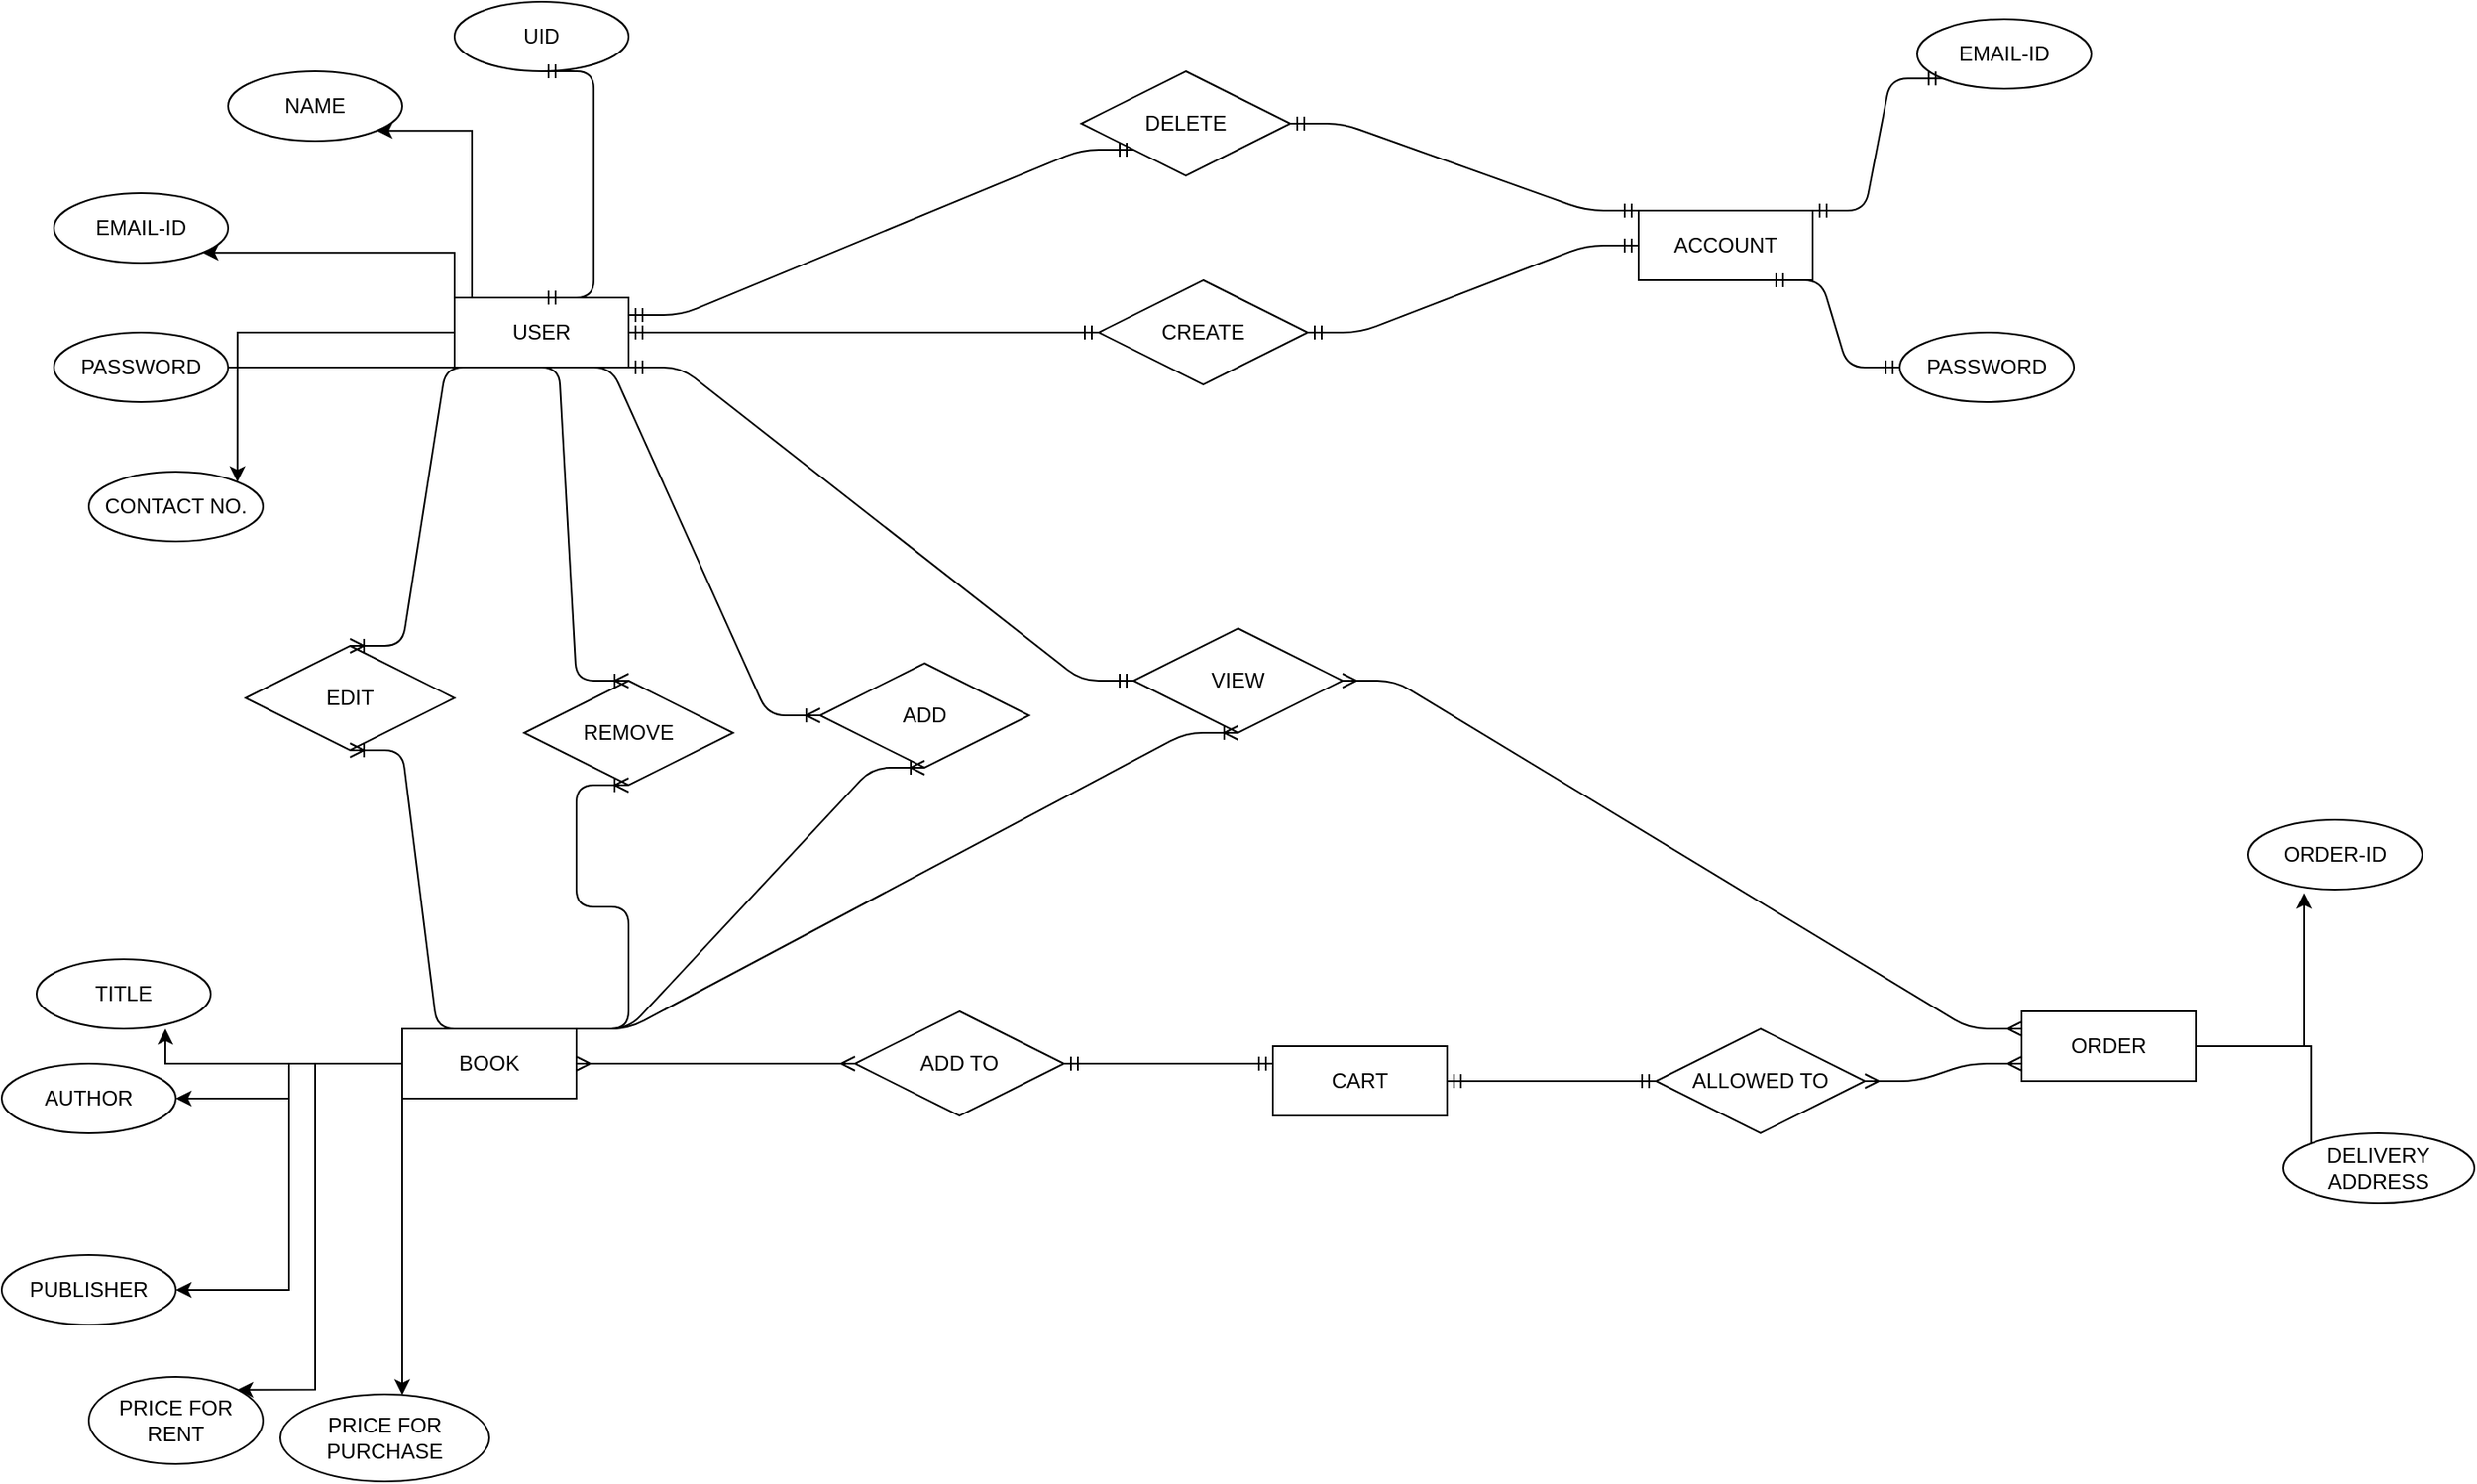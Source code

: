 <mxfile version="14.5.6" type="github" pages="2">
  <diagram id="R2lEEEUBdFMjLlhIrx00" name="Page-1">
    <mxGraphModel dx="2616" dy="964" grid="1" gridSize="10" guides="1" tooltips="1" connect="1" arrows="1" fold="1" page="0" pageScale="1" pageWidth="850" pageHeight="1100" math="0" shadow="0" extFonts="Permanent Marker^https://fonts.googleapis.com/css?family=Permanent+Marker">
      <root>
        <mxCell id="0" />
        <mxCell id="1" parent="0" />
        <mxCell id="95Yf1RK7qpwSNx_Vrwnt-2" value="ACCOUNT" style="whiteSpace=wrap;html=1;align=center;direction=west;" parent="1" vertex="1">
          <mxGeometry x="540" y="140" width="100" height="40" as="geometry" />
        </mxCell>
        <mxCell id="95Yf1RK7qpwSNx_Vrwnt-3" value="CART" style="whiteSpace=wrap;html=1;align=center;" parent="1" vertex="1">
          <mxGeometry x="330" y="620" width="100" height="40" as="geometry" />
        </mxCell>
        <mxCell id="GVpLDkUb0NbIspzq1a3F-18" style="edgeStyle=orthogonalEdgeStyle;rounded=0;orthogonalLoop=1;jettySize=auto;html=1;entryX=0.74;entryY=1;entryDx=0;entryDy=0;entryPerimeter=0;" edge="1" parent="1" source="95Yf1RK7qpwSNx_Vrwnt-4" target="uRdpHeNovBFYjoBfP8PL-19">
          <mxGeometry relative="1" as="geometry" />
        </mxCell>
        <mxCell id="GVpLDkUb0NbIspzq1a3F-19" style="edgeStyle=orthogonalEdgeStyle;rounded=0;orthogonalLoop=1;jettySize=auto;html=1;" edge="1" parent="1" source="95Yf1RK7qpwSNx_Vrwnt-4" target="uRdpHeNovBFYjoBfP8PL-23">
          <mxGeometry relative="1" as="geometry">
            <Array as="points">
              <mxPoint x="-170" y="780" />
              <mxPoint x="-170" y="780" />
            </Array>
          </mxGeometry>
        </mxCell>
        <mxCell id="GVpLDkUb0NbIspzq1a3F-21" style="edgeStyle=orthogonalEdgeStyle;rounded=0;orthogonalLoop=1;jettySize=auto;html=1;entryX=1;entryY=0;entryDx=0;entryDy=0;" edge="1" parent="1" source="95Yf1RK7qpwSNx_Vrwnt-4" target="uRdpHeNovBFYjoBfP8PL-24">
          <mxGeometry relative="1" as="geometry">
            <Array as="points">
              <mxPoint x="-220" y="630" />
              <mxPoint x="-220" y="818" />
            </Array>
          </mxGeometry>
        </mxCell>
        <mxCell id="GVpLDkUb0NbIspzq1a3F-27" style="edgeStyle=orthogonalEdgeStyle;rounded=0;orthogonalLoop=1;jettySize=auto;html=1;entryX=1;entryY=0.5;entryDx=0;entryDy=0;" edge="1" parent="1" source="95Yf1RK7qpwSNx_Vrwnt-4" target="uRdpHeNovBFYjoBfP8PL-22">
          <mxGeometry relative="1" as="geometry" />
        </mxCell>
        <mxCell id="GVpLDkUb0NbIspzq1a3F-28" style="edgeStyle=orthogonalEdgeStyle;rounded=0;orthogonalLoop=1;jettySize=auto;html=1;entryX=1;entryY=0.5;entryDx=0;entryDy=0;" edge="1" parent="1" source="95Yf1RK7qpwSNx_Vrwnt-4" target="uRdpHeNovBFYjoBfP8PL-21">
          <mxGeometry relative="1" as="geometry" />
        </mxCell>
        <mxCell id="95Yf1RK7qpwSNx_Vrwnt-4" value="BOOK&lt;br&gt;" style="whiteSpace=wrap;html=1;align=center;" parent="1" vertex="1">
          <mxGeometry x="-170" y="610" width="100" height="40" as="geometry" />
        </mxCell>
        <mxCell id="GVpLDkUb0NbIspzq1a3F-15" style="edgeStyle=orthogonalEdgeStyle;rounded=0;orthogonalLoop=1;jettySize=auto;html=1;exitX=0;exitY=0.5;exitDx=0;exitDy=0;entryX=1;entryY=1;entryDx=0;entryDy=0;" edge="1" parent="1" source="95Yf1RK7qpwSNx_Vrwnt-5" target="uRdpHeNovBFYjoBfP8PL-4">
          <mxGeometry relative="1" as="geometry">
            <mxPoint x="-140" y="150" as="targetPoint" />
            <Array as="points">
              <mxPoint x="-130" y="210" />
              <mxPoint x="-130" y="94" />
            </Array>
          </mxGeometry>
        </mxCell>
        <mxCell id="GVpLDkUb0NbIspzq1a3F-16" style="edgeStyle=orthogonalEdgeStyle;rounded=0;orthogonalLoop=1;jettySize=auto;html=1;exitX=1;exitY=0.5;exitDx=0;exitDy=0;entryX=1;entryY=1;entryDx=0;entryDy=0;" edge="1" parent="1" source="uRdpHeNovBFYjoBfP8PL-7" target="uRdpHeNovBFYjoBfP8PL-3">
          <mxGeometry relative="1" as="geometry">
            <Array as="points">
              <mxPoint x="-140" y="230" />
              <mxPoint x="-140" y="164" />
            </Array>
          </mxGeometry>
        </mxCell>
        <mxCell id="GVpLDkUb0NbIspzq1a3F-17" style="edgeStyle=orthogonalEdgeStyle;rounded=0;orthogonalLoop=1;jettySize=auto;html=1;entryX=1;entryY=0;entryDx=0;entryDy=0;" edge="1" parent="1" source="95Yf1RK7qpwSNx_Vrwnt-5" target="uRdpHeNovBFYjoBfP8PL-6">
          <mxGeometry relative="1" as="geometry">
            <mxPoint x="-250" y="280" as="targetPoint" />
          </mxGeometry>
        </mxCell>
        <mxCell id="95Yf1RK7qpwSNx_Vrwnt-5" value="USER" style="whiteSpace=wrap;html=1;align=center;" parent="1" vertex="1">
          <mxGeometry x="-140" y="190" width="100" height="40" as="geometry" />
        </mxCell>
        <mxCell id="GVpLDkUb0NbIspzq1a3F-23" style="edgeStyle=orthogonalEdgeStyle;rounded=0;orthogonalLoop=1;jettySize=auto;html=1;entryX=0.32;entryY=1.05;entryDx=0;entryDy=0;entryPerimeter=0;" edge="1" parent="1" source="95Yf1RK7qpwSNx_Vrwnt-8" target="uRdpHeNovBFYjoBfP8PL-28">
          <mxGeometry relative="1" as="geometry" />
        </mxCell>
        <mxCell id="GVpLDkUb0NbIspzq1a3F-24" style="edgeStyle=orthogonalEdgeStyle;rounded=0;orthogonalLoop=1;jettySize=auto;html=1;entryX=0;entryY=1;entryDx=0;entryDy=0;" edge="1" parent="1" source="95Yf1RK7qpwSNx_Vrwnt-8" target="uRdpHeNovBFYjoBfP8PL-27">
          <mxGeometry relative="1" as="geometry" />
        </mxCell>
        <mxCell id="95Yf1RK7qpwSNx_Vrwnt-8" value="ORDER&lt;br&gt;" style="whiteSpace=wrap;html=1;align=center;" parent="1" vertex="1">
          <mxGeometry x="760" y="600" width="100" height="40" as="geometry" />
        </mxCell>
        <mxCell id="uRdpHeNovBFYjoBfP8PL-3" value="EMAIL-ID&lt;br&gt;" style="ellipse;whiteSpace=wrap;html=1;align=center;" parent="1" vertex="1">
          <mxGeometry x="-370" y="130" width="100" height="40" as="geometry" />
        </mxCell>
        <mxCell id="uRdpHeNovBFYjoBfP8PL-4" value="NAME&lt;br&gt;" style="ellipse;whiteSpace=wrap;html=1;align=center;" parent="1" vertex="1">
          <mxGeometry x="-270" y="60" width="100" height="40" as="geometry" />
        </mxCell>
        <mxCell id="uRdpHeNovBFYjoBfP8PL-5" value="UID&lt;br&gt;" style="ellipse;whiteSpace=wrap;html=1;align=center;" parent="1" vertex="1">
          <mxGeometry x="-140" y="20" width="100" height="40" as="geometry" />
        </mxCell>
        <mxCell id="uRdpHeNovBFYjoBfP8PL-6" value="CONTACT NO.&lt;br&gt;" style="ellipse;whiteSpace=wrap;html=1;align=center;" parent="1" vertex="1">
          <mxGeometry x="-350" y="290" width="100" height="40" as="geometry" />
        </mxCell>
        <mxCell id="uRdpHeNovBFYjoBfP8PL-7" value="PASSWORD&lt;br&gt;" style="ellipse;whiteSpace=wrap;html=1;align=center;" parent="1" vertex="1">
          <mxGeometry x="-370" y="210" width="100" height="40" as="geometry" />
        </mxCell>
        <mxCell id="uRdpHeNovBFYjoBfP8PL-10" value="PASSWORD" style="ellipse;whiteSpace=wrap;html=1;align=center;" parent="1" vertex="1">
          <mxGeometry x="690" y="210" width="100" height="40" as="geometry" />
        </mxCell>
        <mxCell id="uRdpHeNovBFYjoBfP8PL-11" value="EMAIL-ID" style="ellipse;whiteSpace=wrap;html=1;align=center;" parent="1" vertex="1">
          <mxGeometry x="700" y="30" width="100" height="40" as="geometry" />
        </mxCell>
        <mxCell id="uRdpHeNovBFYjoBfP8PL-12" value="CREATE" style="shape=rhombus;perimeter=rhombusPerimeter;whiteSpace=wrap;html=1;align=center;" parent="1" vertex="1">
          <mxGeometry x="230" y="180" width="120" height="60" as="geometry" />
        </mxCell>
        <mxCell id="uRdpHeNovBFYjoBfP8PL-13" value="DELETE" style="shape=rhombus;perimeter=rhombusPerimeter;whiteSpace=wrap;html=1;align=center;" parent="1" vertex="1">
          <mxGeometry x="220" y="60" width="120" height="60" as="geometry" />
        </mxCell>
        <mxCell id="uRdpHeNovBFYjoBfP8PL-14" value="ADD" style="shape=rhombus;perimeter=rhombusPerimeter;whiteSpace=wrap;html=1;align=center;" parent="1" vertex="1">
          <mxGeometry x="70" y="400" width="120" height="60" as="geometry" />
        </mxCell>
        <mxCell id="uRdpHeNovBFYjoBfP8PL-15" value="VIEW" style="shape=rhombus;perimeter=rhombusPerimeter;whiteSpace=wrap;html=1;align=center;" parent="1" vertex="1">
          <mxGeometry x="250" y="380" width="120" height="60" as="geometry" />
        </mxCell>
        <mxCell id="uRdpHeNovBFYjoBfP8PL-16" value="REMOVE" style="shape=rhombus;perimeter=rhombusPerimeter;whiteSpace=wrap;html=1;align=center;" parent="1" vertex="1">
          <mxGeometry x="-100" y="410" width="120" height="60" as="geometry" />
        </mxCell>
        <mxCell id="uRdpHeNovBFYjoBfP8PL-17" value="EDIT&lt;br&gt;" style="shape=rhombus;perimeter=rhombusPerimeter;whiteSpace=wrap;html=1;align=center;" parent="1" vertex="1">
          <mxGeometry x="-260" y="390" width="120" height="60" as="geometry" />
        </mxCell>
        <mxCell id="uRdpHeNovBFYjoBfP8PL-19" value="TITLE" style="ellipse;whiteSpace=wrap;html=1;align=center;" parent="1" vertex="1">
          <mxGeometry x="-380" y="570" width="100" height="40" as="geometry" />
        </mxCell>
        <mxCell id="uRdpHeNovBFYjoBfP8PL-21" value="PUBLISHER" style="ellipse;whiteSpace=wrap;html=1;align=center;" parent="1" vertex="1">
          <mxGeometry x="-400" y="740" width="100" height="40" as="geometry" />
        </mxCell>
        <mxCell id="uRdpHeNovBFYjoBfP8PL-22" value="AUTHOR" style="ellipse;whiteSpace=wrap;html=1;align=center;" parent="1" vertex="1">
          <mxGeometry x="-400" y="630" width="100" height="40" as="geometry" />
        </mxCell>
        <mxCell id="uRdpHeNovBFYjoBfP8PL-23" value="PRICE FOR PURCHASE" style="ellipse;whiteSpace=wrap;html=1;align=center;" parent="1" vertex="1">
          <mxGeometry x="-240" y="820" width="120" height="50" as="geometry" />
        </mxCell>
        <mxCell id="uRdpHeNovBFYjoBfP8PL-24" value="PRICE FOR RENT" style="ellipse;whiteSpace=wrap;html=1;align=center;" parent="1" vertex="1">
          <mxGeometry x="-350" y="810" width="100" height="50" as="geometry" />
        </mxCell>
        <mxCell id="uRdpHeNovBFYjoBfP8PL-25" value="ALLOWED TO" style="shape=rhombus;perimeter=rhombusPerimeter;whiteSpace=wrap;html=1;align=center;" parent="1" vertex="1">
          <mxGeometry x="550" y="610" width="120" height="60" as="geometry" />
        </mxCell>
        <mxCell id="uRdpHeNovBFYjoBfP8PL-26" value="ADD TO" style="shape=rhombus;perimeter=rhombusPerimeter;whiteSpace=wrap;html=1;align=center;" parent="1" vertex="1">
          <mxGeometry x="90" y="600" width="120" height="60" as="geometry" />
        </mxCell>
        <mxCell id="uRdpHeNovBFYjoBfP8PL-27" value="DELIVERY ADDRESS&lt;br&gt;" style="ellipse;whiteSpace=wrap;html=1;align=center;" parent="1" vertex="1">
          <mxGeometry x="910" y="670" width="110" height="40" as="geometry" />
        </mxCell>
        <mxCell id="uRdpHeNovBFYjoBfP8PL-28" value="ORDER-ID" style="ellipse;whiteSpace=wrap;html=1;align=center;" parent="1" vertex="1">
          <mxGeometry x="890" y="490" width="100" height="40" as="geometry" />
        </mxCell>
        <mxCell id="uRdpHeNovBFYjoBfP8PL-30" value="" style="edgeStyle=entityRelationEdgeStyle;fontSize=12;html=1;endArrow=ERmandOne;startArrow=ERmandOne;exitX=1;exitY=0.5;exitDx=0;exitDy=0;entryX=0;entryY=0.5;entryDx=0;entryDy=0;" parent="1" source="95Yf1RK7qpwSNx_Vrwnt-5" target="uRdpHeNovBFYjoBfP8PL-12" edge="1">
          <mxGeometry width="100" height="100" relative="1" as="geometry">
            <mxPoint x="480" y="490" as="sourcePoint" />
            <mxPoint x="580" y="390" as="targetPoint" />
          </mxGeometry>
        </mxCell>
        <mxCell id="uRdpHeNovBFYjoBfP8PL-31" value="" style="edgeStyle=entityRelationEdgeStyle;fontSize=12;html=1;endArrow=ERmandOne;startArrow=ERmandOne;exitX=1;exitY=0.25;exitDx=0;exitDy=0;entryX=0;entryY=1;entryDx=0;entryDy=0;" parent="1" source="95Yf1RK7qpwSNx_Vrwnt-5" target="uRdpHeNovBFYjoBfP8PL-13" edge="1">
          <mxGeometry width="100" height="100" relative="1" as="geometry">
            <mxPoint x="480" y="490" as="sourcePoint" />
            <mxPoint x="580" y="390" as="targetPoint" />
          </mxGeometry>
        </mxCell>
        <mxCell id="uRdpHeNovBFYjoBfP8PL-32" value="" style="edgeStyle=entityRelationEdgeStyle;fontSize=12;html=1;endArrow=ERmandOne;startArrow=ERmandOne;exitX=1;exitY=1;exitDx=0;exitDy=0;entryX=1;entryY=0.5;entryDx=0;entryDy=0;" parent="1" source="95Yf1RK7qpwSNx_Vrwnt-2" target="uRdpHeNovBFYjoBfP8PL-13" edge="1">
          <mxGeometry width="100" height="100" relative="1" as="geometry">
            <mxPoint x="480" y="490" as="sourcePoint" />
            <mxPoint x="580" y="390" as="targetPoint" />
          </mxGeometry>
        </mxCell>
        <mxCell id="uRdpHeNovBFYjoBfP8PL-33" value="" style="edgeStyle=entityRelationEdgeStyle;fontSize=12;html=1;endArrow=ERmandOne;startArrow=ERmandOne;exitX=1;exitY=0.5;exitDx=0;exitDy=0;entryX=1;entryY=0.5;entryDx=0;entryDy=0;" parent="1" source="uRdpHeNovBFYjoBfP8PL-12" edge="1" target="95Yf1RK7qpwSNx_Vrwnt-2">
          <mxGeometry width="100" height="100" relative="1" as="geometry">
            <mxPoint x="480" y="490" as="sourcePoint" />
            <mxPoint x="810" y="180" as="targetPoint" />
          </mxGeometry>
        </mxCell>
        <mxCell id="uRdpHeNovBFYjoBfP8PL-34" value="" style="edgeStyle=entityRelationEdgeStyle;fontSize=12;html=1;endArrow=ERmandOne;startArrow=ERmandOne;entryX=0;entryY=1;entryDx=0;entryDy=0;exitX=0;exitY=1;exitDx=0;exitDy=0;" parent="1" source="95Yf1RK7qpwSNx_Vrwnt-2" target="uRdpHeNovBFYjoBfP8PL-11" edge="1">
          <mxGeometry width="100" height="100" relative="1" as="geometry">
            <mxPoint x="480" y="490" as="sourcePoint" />
            <mxPoint x="580" y="390" as="targetPoint" />
          </mxGeometry>
        </mxCell>
        <mxCell id="uRdpHeNovBFYjoBfP8PL-35" value="" style="edgeStyle=entityRelationEdgeStyle;fontSize=12;html=1;endArrow=ERmandOne;startArrow=ERmandOne;exitX=0.25;exitY=0;exitDx=0;exitDy=0;entryX=0;entryY=0.5;entryDx=0;entryDy=0;" parent="1" source="95Yf1RK7qpwSNx_Vrwnt-2" target="uRdpHeNovBFYjoBfP8PL-10" edge="1">
          <mxGeometry width="100" height="100" relative="1" as="geometry">
            <mxPoint x="480" y="490" as="sourcePoint" />
            <mxPoint x="890" y="270" as="targetPoint" />
          </mxGeometry>
        </mxCell>
        <mxCell id="uRdpHeNovBFYjoBfP8PL-39" value="" style="edgeStyle=entityRelationEdgeStyle;fontSize=12;html=1;endArrow=ERmandOne;startArrow=ERmandOne;entryX=0.5;entryY=1;entryDx=0;entryDy=0;exitX=0.5;exitY=0;exitDx=0;exitDy=0;exitPerimeter=0;" parent="1" source="95Yf1RK7qpwSNx_Vrwnt-5" target="uRdpHeNovBFYjoBfP8PL-5" edge="1">
          <mxGeometry width="100" height="100" relative="1" as="geometry">
            <mxPoint x="-130" y="170" as="sourcePoint" />
            <mxPoint x="-30" y="70" as="targetPoint" />
          </mxGeometry>
        </mxCell>
        <mxCell id="GVpLDkUb0NbIspzq1a3F-3" value="" style="edgeStyle=entityRelationEdgeStyle;fontSize=12;html=1;endArrow=ERoneToMany;entryX=0.5;entryY=0;entryDx=0;entryDy=0;exitX=0.3;exitY=1;exitDx=0;exitDy=0;exitPerimeter=0;" edge="1" parent="1" source="95Yf1RK7qpwSNx_Vrwnt-5" target="uRdpHeNovBFYjoBfP8PL-16">
          <mxGeometry width="100" height="100" relative="1" as="geometry">
            <mxPoint x="-70" y="230" as="sourcePoint" />
            <mxPoint x="-46" y="500" as="targetPoint" />
          </mxGeometry>
        </mxCell>
        <mxCell id="GVpLDkUb0NbIspzq1a3F-4" value="" style="edgeStyle=entityRelationEdgeStyle;fontSize=12;html=1;endArrow=ERoneToMany;entryX=0;entryY=0.5;entryDx=0;entryDy=0;" edge="1" parent="1" target="uRdpHeNovBFYjoBfP8PL-14">
          <mxGeometry width="100" height="100" relative="1" as="geometry">
            <mxPoint x="-80" y="230" as="sourcePoint" />
            <mxPoint x="540" y="350" as="targetPoint" />
          </mxGeometry>
        </mxCell>
        <mxCell id="GVpLDkUb0NbIspzq1a3F-5" value="" style="edgeStyle=entityRelationEdgeStyle;fontSize=12;html=1;endArrow=ERoneToMany;exitX=0.25;exitY=1;exitDx=0;exitDy=0;entryX=0.5;entryY=0;entryDx=0;entryDy=0;" edge="1" parent="1" source="95Yf1RK7qpwSNx_Vrwnt-5" target="uRdpHeNovBFYjoBfP8PL-17">
          <mxGeometry width="100" height="100" relative="1" as="geometry">
            <mxPoint x="440" y="450" as="sourcePoint" />
            <mxPoint x="540" y="350" as="targetPoint" />
          </mxGeometry>
        </mxCell>
        <mxCell id="GVpLDkUb0NbIspzq1a3F-6" value="" style="edgeStyle=entityRelationEdgeStyle;fontSize=12;html=1;endArrow=ERoneToMany;entryX=0.5;entryY=1;entryDx=0;entryDy=0;exitX=0.5;exitY=0;exitDx=0;exitDy=0;" edge="1" parent="1" source="95Yf1RK7qpwSNx_Vrwnt-4" target="uRdpHeNovBFYjoBfP8PL-17">
          <mxGeometry width="100" height="100" relative="1" as="geometry">
            <mxPoint x="440" y="650" as="sourcePoint" />
            <mxPoint x="540" y="550" as="targetPoint" />
          </mxGeometry>
        </mxCell>
        <mxCell id="GVpLDkUb0NbIspzq1a3F-7" value="" style="edgeStyle=entityRelationEdgeStyle;fontSize=12;html=1;endArrow=ERoneToMany;entryX=0.5;entryY=1;entryDx=0;entryDy=0;exitX=1;exitY=0;exitDx=0;exitDy=0;" edge="1" parent="1" source="95Yf1RK7qpwSNx_Vrwnt-4" target="uRdpHeNovBFYjoBfP8PL-16">
          <mxGeometry width="100" height="100" relative="1" as="geometry">
            <mxPoint x="440" y="650" as="sourcePoint" />
            <mxPoint x="540" y="550" as="targetPoint" />
          </mxGeometry>
        </mxCell>
        <mxCell id="GVpLDkUb0NbIspzq1a3F-8" value="" style="edgeStyle=entityRelationEdgeStyle;fontSize=12;html=1;endArrow=ERoneToMany;entryX=0.5;entryY=1;entryDx=0;entryDy=0;exitX=1;exitY=0;exitDx=0;exitDy=0;" edge="1" parent="1" source="95Yf1RK7qpwSNx_Vrwnt-4" target="uRdpHeNovBFYjoBfP8PL-14">
          <mxGeometry width="100" height="100" relative="1" as="geometry">
            <mxPoint x="440" y="650" as="sourcePoint" />
            <mxPoint x="540" y="550" as="targetPoint" />
          </mxGeometry>
        </mxCell>
        <mxCell id="GVpLDkUb0NbIspzq1a3F-9" value="" style="edgeStyle=entityRelationEdgeStyle;fontSize=12;html=1;endArrow=ERoneToMany;entryX=0.5;entryY=1;entryDx=0;entryDy=0;exitX=1;exitY=0;exitDx=0;exitDy=0;" edge="1" parent="1" source="95Yf1RK7qpwSNx_Vrwnt-4" target="uRdpHeNovBFYjoBfP8PL-15">
          <mxGeometry width="100" height="100" relative="1" as="geometry">
            <mxPoint x="440" y="650" as="sourcePoint" />
            <mxPoint x="540" y="550" as="targetPoint" />
          </mxGeometry>
        </mxCell>
        <mxCell id="GVpLDkUb0NbIspzq1a3F-10" value="" style="edgeStyle=entityRelationEdgeStyle;fontSize=12;html=1;endArrow=ERmany;startArrow=ERmany;exitX=1;exitY=0.5;exitDx=0;exitDy=0;entryX=0;entryY=0.5;entryDx=0;entryDy=0;" edge="1" parent="1" source="95Yf1RK7qpwSNx_Vrwnt-4" target="uRdpHeNovBFYjoBfP8PL-26">
          <mxGeometry width="100" height="100" relative="1" as="geometry">
            <mxPoint x="440" y="650" as="sourcePoint" />
            <mxPoint x="540" y="550" as="targetPoint" />
          </mxGeometry>
        </mxCell>
        <mxCell id="GVpLDkUb0NbIspzq1a3F-11" value="" style="edgeStyle=entityRelationEdgeStyle;fontSize=12;html=1;endArrow=ERmany;startArrow=ERmany;exitX=1;exitY=0.5;exitDx=0;exitDy=0;entryX=0;entryY=0.25;entryDx=0;entryDy=0;" edge="1" parent="1" source="uRdpHeNovBFYjoBfP8PL-15" target="95Yf1RK7qpwSNx_Vrwnt-8">
          <mxGeometry width="100" height="100" relative="1" as="geometry">
            <mxPoint x="440" y="650" as="sourcePoint" />
            <mxPoint x="540" y="550" as="targetPoint" />
          </mxGeometry>
        </mxCell>
        <mxCell id="GVpLDkUb0NbIspzq1a3F-12" value="" style="edgeStyle=entityRelationEdgeStyle;fontSize=12;html=1;endArrow=ERmandOne;startArrow=ERmandOne;exitX=1;exitY=0.5;exitDx=0;exitDy=0;entryX=0;entryY=0.25;entryDx=0;entryDy=0;" edge="1" parent="1" source="uRdpHeNovBFYjoBfP8PL-26" target="95Yf1RK7qpwSNx_Vrwnt-3">
          <mxGeometry width="100" height="100" relative="1" as="geometry">
            <mxPoint x="440" y="650" as="sourcePoint" />
            <mxPoint x="540" y="550" as="targetPoint" />
          </mxGeometry>
        </mxCell>
        <mxCell id="GVpLDkUb0NbIspzq1a3F-13" value="" style="edgeStyle=entityRelationEdgeStyle;fontSize=12;html=1;endArrow=ERmandOne;startArrow=ERmandOne;exitX=1;exitY=0.5;exitDx=0;exitDy=0;entryX=0;entryY=0.5;entryDx=0;entryDy=0;" edge="1" parent="1" source="95Yf1RK7qpwSNx_Vrwnt-3" target="uRdpHeNovBFYjoBfP8PL-25">
          <mxGeometry width="100" height="100" relative="1" as="geometry">
            <mxPoint x="440" y="650" as="sourcePoint" />
            <mxPoint x="540" y="550" as="targetPoint" />
          </mxGeometry>
        </mxCell>
        <mxCell id="GVpLDkUb0NbIspzq1a3F-14" value="" style="edgeStyle=entityRelationEdgeStyle;fontSize=12;html=1;endArrow=ERmany;startArrow=ERmany;exitX=1;exitY=0.5;exitDx=0;exitDy=0;entryX=0;entryY=0.75;entryDx=0;entryDy=0;" edge="1" parent="1" source="uRdpHeNovBFYjoBfP8PL-25" target="95Yf1RK7qpwSNx_Vrwnt-8">
          <mxGeometry width="100" height="100" relative="1" as="geometry">
            <mxPoint x="440" y="650" as="sourcePoint" />
            <mxPoint x="540" y="550" as="targetPoint" />
          </mxGeometry>
        </mxCell>
        <mxCell id="GVpLDkUb0NbIspzq1a3F-26" value="" style="edgeStyle=entityRelationEdgeStyle;fontSize=12;html=1;endArrow=ERmandOne;startArrow=ERmandOne;exitX=1;exitY=1;exitDx=0;exitDy=0;" edge="1" parent="1" source="95Yf1RK7qpwSNx_Vrwnt-5" target="uRdpHeNovBFYjoBfP8PL-15">
          <mxGeometry width="100" height="100" relative="1" as="geometry">
            <mxPoint x="440" y="450" as="sourcePoint" />
            <mxPoint x="540" y="350" as="targetPoint" />
          </mxGeometry>
        </mxCell>
      </root>
    </mxGraphModel>
  </diagram>
  <diagram id="lOe2NaW6yn2KAZmGQnlL" name="Page-2">
    <mxGraphModel dx="2770" dy="1205" grid="1" gridSize="10" guides="1" tooltips="1" connect="1" arrows="1" fold="1" page="1" pageScale="1" pageWidth="827" pageHeight="1169" math="0" shadow="0">
      <root>
        <mxCell id="3q-UPOu4Qgla8Pr3CCtZ-0" />
        <mxCell id="3q-UPOu4Qgla8Pr3CCtZ-1" parent="3q-UPOu4Qgla8Pr3CCtZ-0" />
      </root>
    </mxGraphModel>
  </diagram>
</mxfile>
